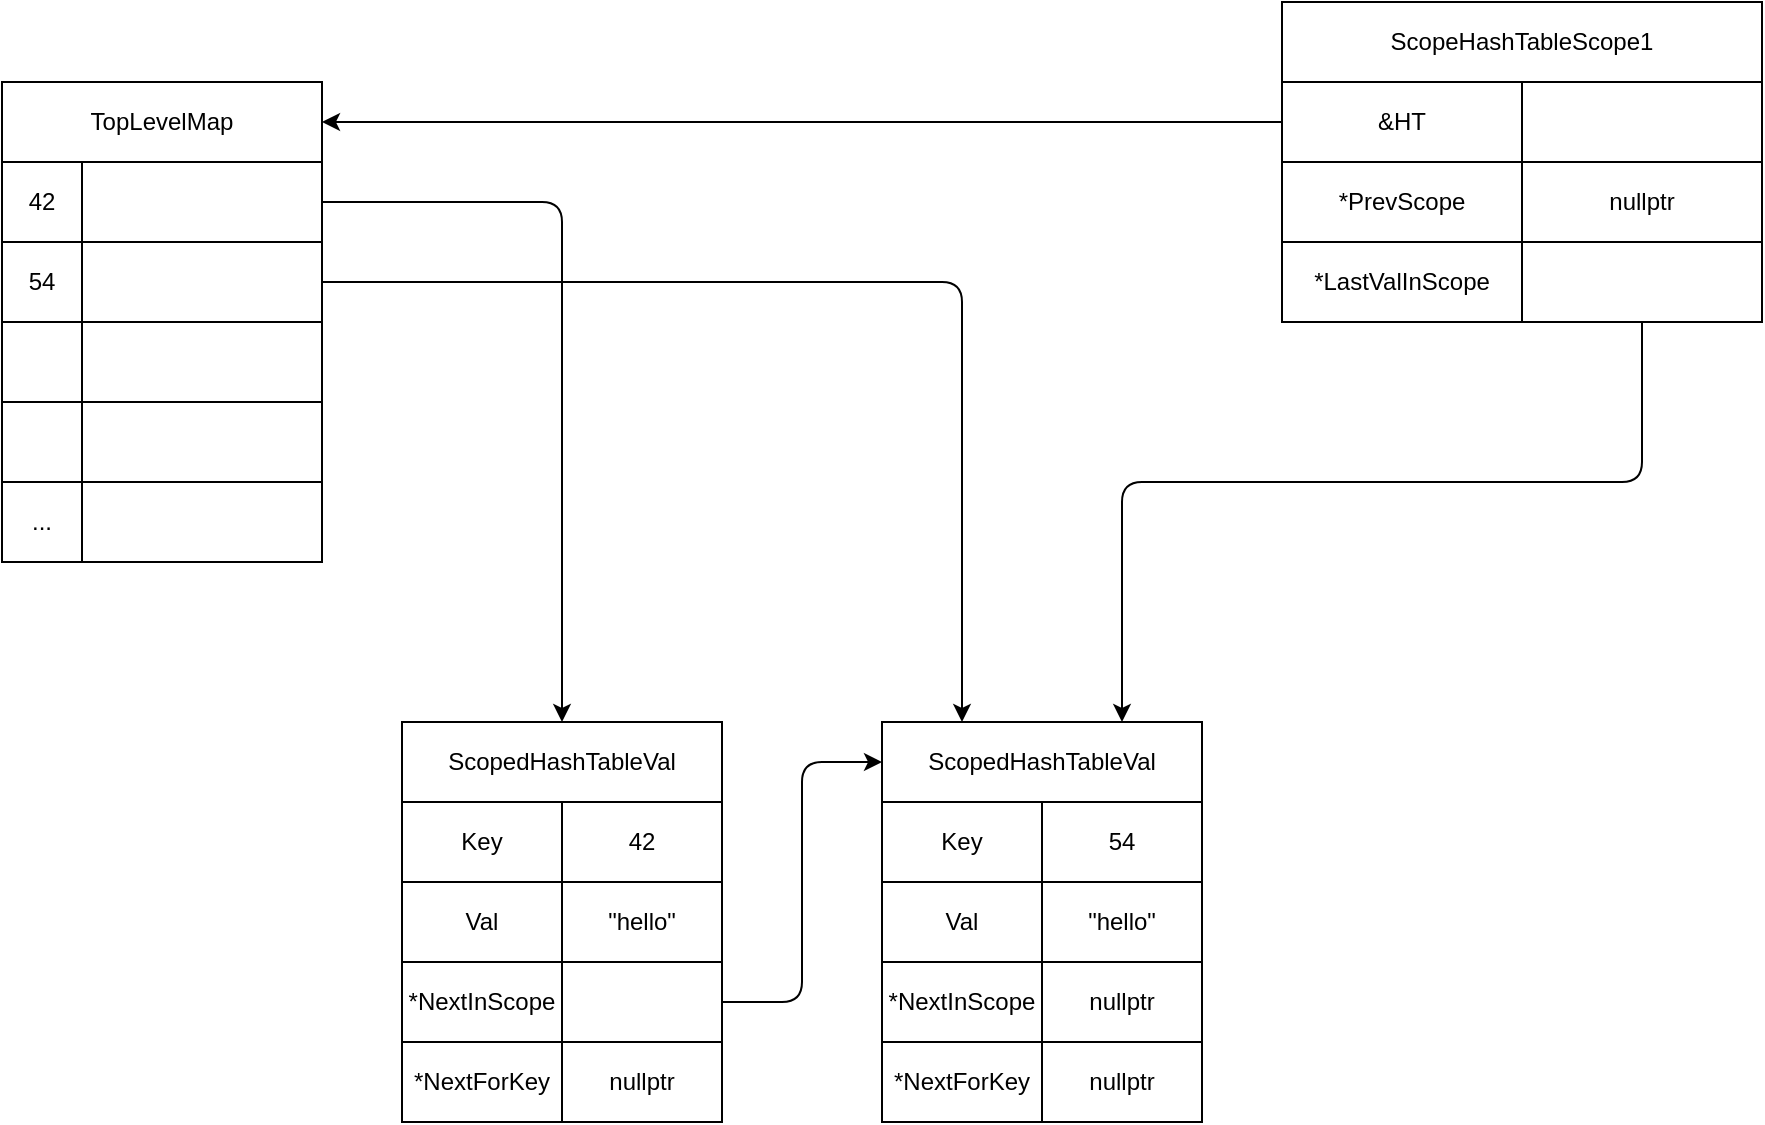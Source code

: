 <mxfile>
    <diagram id="8yjgvmoBTGL8WgVHHjGS" name="Page-1">
        <mxGraphModel dx="2120" dy="851" grid="1" gridSize="10" guides="1" tooltips="1" connect="1" arrows="1" fold="1" page="1" pageScale="1" pageWidth="850" pageHeight="1100" math="0" shadow="0">
            <root>
                <mxCell id="0"/>
                <mxCell id="1" parent="0"/>
                <mxCell id="5" value="TopLevelMap" style="rounded=0;whiteSpace=wrap;html=1;" vertex="1" parent="1">
                    <mxGeometry x="-120" y="160" width="160" height="40" as="geometry"/>
                </mxCell>
                <mxCell id="7" value="42" style="rounded=0;whiteSpace=wrap;html=1;" vertex="1" parent="1">
                    <mxGeometry x="-120" y="200" width="40" height="40" as="geometry"/>
                </mxCell>
                <mxCell id="8" value="54" style="rounded=0;whiteSpace=wrap;html=1;" vertex="1" parent="1">
                    <mxGeometry x="-120" y="240" width="40" height="40" as="geometry"/>
                </mxCell>
                <mxCell id="9" value="" style="rounded=0;whiteSpace=wrap;html=1;" vertex="1" parent="1">
                    <mxGeometry x="-120" y="280" width="40" height="40" as="geometry"/>
                </mxCell>
                <mxCell id="10" value="" style="rounded=0;whiteSpace=wrap;html=1;" vertex="1" parent="1">
                    <mxGeometry x="-120" y="320" width="40" height="40" as="geometry"/>
                </mxCell>
                <mxCell id="11" value="..." style="rounded=0;whiteSpace=wrap;html=1;" vertex="1" parent="1">
                    <mxGeometry x="-120" y="360" width="40" height="40" as="geometry"/>
                </mxCell>
                <mxCell id="13" value="" style="rounded=0;whiteSpace=wrap;html=1;" vertex="1" parent="1">
                    <mxGeometry x="-80" y="200" width="120" height="40" as="geometry"/>
                </mxCell>
                <mxCell id="14" value="" style="rounded=0;whiteSpace=wrap;html=1;" vertex="1" parent="1">
                    <mxGeometry x="-80" y="240" width="120" height="40" as="geometry"/>
                </mxCell>
                <mxCell id="15" value="" style="rounded=0;whiteSpace=wrap;html=1;" vertex="1" parent="1">
                    <mxGeometry x="-80" y="280" width="120" height="40" as="geometry"/>
                </mxCell>
                <mxCell id="16" value="" style="rounded=0;whiteSpace=wrap;html=1;" vertex="1" parent="1">
                    <mxGeometry x="-80" y="320" width="120" height="40" as="geometry"/>
                </mxCell>
                <mxCell id="17" value="" style="rounded=0;whiteSpace=wrap;html=1;" vertex="1" parent="1">
                    <mxGeometry x="-80" y="360" width="120" height="40" as="geometry"/>
                </mxCell>
                <mxCell id="18" value="ScopeHashTableScope1" style="rounded=0;whiteSpace=wrap;html=1;" vertex="1" parent="1">
                    <mxGeometry x="520" y="120" width="240" height="40" as="geometry"/>
                </mxCell>
                <mxCell id="22" value="&amp;amp;HT" style="rounded=0;whiteSpace=wrap;html=1;" vertex="1" parent="1">
                    <mxGeometry x="520" y="160" width="120" height="40" as="geometry"/>
                </mxCell>
                <mxCell id="23" value="*PrevScope" style="rounded=0;whiteSpace=wrap;html=1;" vertex="1" parent="1">
                    <mxGeometry x="520" y="200" width="120" height="40" as="geometry"/>
                </mxCell>
                <mxCell id="24" value="*LastValInScope" style="rounded=0;whiteSpace=wrap;html=1;" vertex="1" parent="1">
                    <mxGeometry x="520" y="240" width="120" height="40" as="geometry"/>
                </mxCell>
                <mxCell id="33" value="ScopedHashTableVal" style="rounded=0;whiteSpace=wrap;html=1;" vertex="1" parent="1">
                    <mxGeometry x="80" y="480" width="160" height="40" as="geometry"/>
                </mxCell>
                <mxCell id="34" value="Key" style="rounded=0;whiteSpace=wrap;html=1;" vertex="1" parent="1">
                    <mxGeometry x="80" y="520" width="80" height="40" as="geometry"/>
                </mxCell>
                <mxCell id="35" value="42" style="rounded=0;whiteSpace=wrap;html=1;" vertex="1" parent="1">
                    <mxGeometry x="160" y="520" width="80" height="40" as="geometry"/>
                </mxCell>
                <mxCell id="36" value="Val" style="rounded=0;whiteSpace=wrap;html=1;" vertex="1" parent="1">
                    <mxGeometry x="80" y="560" width="80" height="40" as="geometry"/>
                </mxCell>
                <mxCell id="37" value="&quot;hello&quot;" style="rounded=0;whiteSpace=wrap;html=1;" vertex="1" parent="1">
                    <mxGeometry x="160" y="560" width="80" height="40" as="geometry"/>
                </mxCell>
                <mxCell id="38" value="*NextInScope" style="rounded=0;whiteSpace=wrap;html=1;" vertex="1" parent="1">
                    <mxGeometry x="80" y="600" width="80" height="40" as="geometry"/>
                </mxCell>
                <mxCell id="39" value="*NextForKey" style="rounded=0;whiteSpace=wrap;html=1;" vertex="1" parent="1">
                    <mxGeometry x="80" y="640" width="80" height="40" as="geometry"/>
                </mxCell>
                <mxCell id="40" value="" style="rounded=0;whiteSpace=wrap;html=1;" vertex="1" parent="1">
                    <mxGeometry x="160" y="600" width="80" height="40" as="geometry"/>
                </mxCell>
                <mxCell id="41" value="nullptr" style="rounded=0;whiteSpace=wrap;html=1;" vertex="1" parent="1">
                    <mxGeometry x="160" y="640" width="80" height="40" as="geometry"/>
                </mxCell>
                <mxCell id="42" value="ScopedHashTableVal" style="rounded=0;whiteSpace=wrap;html=1;" vertex="1" parent="1">
                    <mxGeometry x="320" y="480" width="160" height="40" as="geometry"/>
                </mxCell>
                <mxCell id="43" value="Key" style="rounded=0;whiteSpace=wrap;html=1;" vertex="1" parent="1">
                    <mxGeometry x="320" y="520" width="80" height="40" as="geometry"/>
                </mxCell>
                <mxCell id="44" value="54" style="rounded=0;whiteSpace=wrap;html=1;" vertex="1" parent="1">
                    <mxGeometry x="400" y="520" width="80" height="40" as="geometry"/>
                </mxCell>
                <mxCell id="45" value="Val" style="rounded=0;whiteSpace=wrap;html=1;" vertex="1" parent="1">
                    <mxGeometry x="320" y="560" width="80" height="40" as="geometry"/>
                </mxCell>
                <mxCell id="46" value="&quot;hello&quot;" style="rounded=0;whiteSpace=wrap;html=1;" vertex="1" parent="1">
                    <mxGeometry x="400" y="560" width="80" height="40" as="geometry"/>
                </mxCell>
                <mxCell id="47" value="*NextInScope" style="rounded=0;whiteSpace=wrap;html=1;" vertex="1" parent="1">
                    <mxGeometry x="320" y="600" width="80" height="40" as="geometry"/>
                </mxCell>
                <mxCell id="48" value="*NextForKey" style="rounded=0;whiteSpace=wrap;html=1;" vertex="1" parent="1">
                    <mxGeometry x="320" y="640" width="80" height="40" as="geometry"/>
                </mxCell>
                <mxCell id="49" value="nullptr" style="rounded=0;whiteSpace=wrap;html=1;" vertex="1" parent="1">
                    <mxGeometry x="400" y="600" width="80" height="40" as="geometry"/>
                </mxCell>
                <mxCell id="50" value="nullptr" style="rounded=0;whiteSpace=wrap;html=1;" vertex="1" parent="1">
                    <mxGeometry x="400" y="640" width="80" height="40" as="geometry"/>
                </mxCell>
                <mxCell id="51" value="" style="rounded=0;whiteSpace=wrap;html=1;" vertex="1" parent="1">
                    <mxGeometry x="640" y="160" width="120" height="40" as="geometry"/>
                </mxCell>
                <mxCell id="52" value="nullptr" style="rounded=0;whiteSpace=wrap;html=1;" vertex="1" parent="1">
                    <mxGeometry x="640" y="200" width="120" height="40" as="geometry"/>
                </mxCell>
                <mxCell id="53" value="" style="rounded=0;whiteSpace=wrap;html=1;" vertex="1" parent="1">
                    <mxGeometry x="640" y="240" width="120" height="40" as="geometry"/>
                </mxCell>
                <mxCell id="55" value="" style="endArrow=classic;html=1;exitX=0;exitY=0.5;exitDx=0;exitDy=0;entryX=1;entryY=0.5;entryDx=0;entryDy=0;" edge="1" parent="1" source="22" target="5">
                    <mxGeometry width="50" height="50" relative="1" as="geometry">
                        <mxPoint x="200" y="180" as="sourcePoint"/>
                        <mxPoint x="250" y="130" as="targetPoint"/>
                    </mxGeometry>
                </mxCell>
                <mxCell id="57" value="" style="endArrow=classic;html=1;exitX=1;exitY=0.5;exitDx=0;exitDy=0;entryX=0;entryY=0.5;entryDx=0;entryDy=0;" edge="1" parent="1" source="40" target="42">
                    <mxGeometry width="50" height="50" relative="1" as="geometry">
                        <mxPoint x="270" y="620" as="sourcePoint"/>
                        <mxPoint x="320" y="570" as="targetPoint"/>
                        <Array as="points">
                            <mxPoint x="280" y="620"/>
                            <mxPoint x="280" y="560"/>
                            <mxPoint x="280" y="500"/>
                        </Array>
                    </mxGeometry>
                </mxCell>
                <mxCell id="58" value="" style="endArrow=classic;html=1;exitX=1;exitY=0.5;exitDx=0;exitDy=0;entryX=0.5;entryY=0;entryDx=0;entryDy=0;" edge="1" parent="1" source="13" target="33">
                    <mxGeometry width="50" height="50" relative="1" as="geometry">
                        <mxPoint x="110" y="310" as="sourcePoint"/>
                        <mxPoint x="160" y="260" as="targetPoint"/>
                        <Array as="points">
                            <mxPoint x="160" y="220"/>
                        </Array>
                    </mxGeometry>
                </mxCell>
                <mxCell id="59" value="" style="endArrow=classic;html=1;entryX=0.25;entryY=0;entryDx=0;entryDy=0;" edge="1" parent="1" target="42">
                    <mxGeometry width="50" height="50" relative="1" as="geometry">
                        <mxPoint x="40" y="260" as="sourcePoint"/>
                        <mxPoint x="150" y="240" as="targetPoint"/>
                        <Array as="points">
                            <mxPoint x="360" y="260"/>
                        </Array>
                    </mxGeometry>
                </mxCell>
                <mxCell id="60" value="" style="endArrow=classic;html=1;exitX=0.5;exitY=1;exitDx=0;exitDy=0;entryX=0.75;entryY=0;entryDx=0;entryDy=0;entryPerimeter=0;" edge="1" parent="1" source="53" target="42">
                    <mxGeometry width="50" height="50" relative="1" as="geometry">
                        <mxPoint x="620" y="450" as="sourcePoint"/>
                        <mxPoint x="440" y="470" as="targetPoint"/>
                        <Array as="points">
                            <mxPoint x="700" y="360"/>
                            <mxPoint x="440" y="360"/>
                        </Array>
                    </mxGeometry>
                </mxCell>
            </root>
        </mxGraphModel>
    </diagram>
    <diagram id="X2vLc_NS1NUMdYIofDld" name="Page-2">
        <mxGraphModel dx="2332" dy="993" grid="1" gridSize="10" guides="1" tooltips="1" connect="1" arrows="1" fold="1" page="1" pageScale="1" pageWidth="850" pageHeight="1100" math="0" shadow="0">
            <root>
                <mxCell id="0"/>
                <mxCell id="1" parent="0"/>
                <mxCell id="wLhEQEGFOrdvgPBFNDfV-1" value="TopLevelMap" style="rounded=0;whiteSpace=wrap;html=1;" vertex="1" parent="1">
                    <mxGeometry x="-120" y="160" width="160" height="40" as="geometry"/>
                </mxCell>
                <mxCell id="wLhEQEGFOrdvgPBFNDfV-2" value="42" style="rounded=0;whiteSpace=wrap;html=1;" vertex="1" parent="1">
                    <mxGeometry x="-120" y="200" width="40" height="40" as="geometry"/>
                </mxCell>
                <mxCell id="wLhEQEGFOrdvgPBFNDfV-3" value="54" style="rounded=0;whiteSpace=wrap;html=1;" vertex="1" parent="1">
                    <mxGeometry x="-120" y="240" width="40" height="40" as="geometry"/>
                </mxCell>
                <mxCell id="wLhEQEGFOrdvgPBFNDfV-4" value="" style="rounded=0;whiteSpace=wrap;html=1;" vertex="1" parent="1">
                    <mxGeometry x="-120" y="280" width="40" height="40" as="geometry"/>
                </mxCell>
                <mxCell id="wLhEQEGFOrdvgPBFNDfV-5" value="" style="rounded=0;whiteSpace=wrap;html=1;" vertex="1" parent="1">
                    <mxGeometry x="-120" y="320" width="40" height="40" as="geometry"/>
                </mxCell>
                <mxCell id="wLhEQEGFOrdvgPBFNDfV-6" value="..." style="rounded=0;whiteSpace=wrap;html=1;" vertex="1" parent="1">
                    <mxGeometry x="-120" y="360" width="40" height="40" as="geometry"/>
                </mxCell>
                <mxCell id="wLhEQEGFOrdvgPBFNDfV-7" value="" style="rounded=0;whiteSpace=wrap;html=1;" vertex="1" parent="1">
                    <mxGeometry x="-80" y="200" width="120" height="40" as="geometry"/>
                </mxCell>
                <mxCell id="wLhEQEGFOrdvgPBFNDfV-8" value="" style="rounded=0;whiteSpace=wrap;html=1;" vertex="1" parent="1">
                    <mxGeometry x="-80" y="240" width="120" height="40" as="geometry"/>
                </mxCell>
                <mxCell id="wLhEQEGFOrdvgPBFNDfV-9" value="" style="rounded=0;whiteSpace=wrap;html=1;" vertex="1" parent="1">
                    <mxGeometry x="-80" y="280" width="120" height="40" as="geometry"/>
                </mxCell>
                <mxCell id="wLhEQEGFOrdvgPBFNDfV-10" value="" style="rounded=0;whiteSpace=wrap;html=1;" vertex="1" parent="1">
                    <mxGeometry x="-80" y="320" width="120" height="40" as="geometry"/>
                </mxCell>
                <mxCell id="wLhEQEGFOrdvgPBFNDfV-11" value="" style="rounded=0;whiteSpace=wrap;html=1;" vertex="1" parent="1">
                    <mxGeometry x="-80" y="360" width="120" height="40" as="geometry"/>
                </mxCell>
                <mxCell id="wLhEQEGFOrdvgPBFNDfV-12" value="ScopeHashTableScope1" style="rounded=0;whiteSpace=wrap;html=1;" vertex="1" parent="1">
                    <mxGeometry x="520" y="120" width="240" height="40" as="geometry"/>
                </mxCell>
                <mxCell id="wLhEQEGFOrdvgPBFNDfV-13" value="&amp;amp;HT" style="rounded=0;whiteSpace=wrap;html=1;" vertex="1" parent="1">
                    <mxGeometry x="520" y="160" width="120" height="40" as="geometry"/>
                </mxCell>
                <mxCell id="wLhEQEGFOrdvgPBFNDfV-14" value="*PrevScope" style="rounded=0;whiteSpace=wrap;html=1;" vertex="1" parent="1">
                    <mxGeometry x="520" y="200" width="120" height="40" as="geometry"/>
                </mxCell>
                <mxCell id="wLhEQEGFOrdvgPBFNDfV-15" value="*LastValInScope" style="rounded=0;whiteSpace=wrap;html=1;" vertex="1" parent="1">
                    <mxGeometry x="520" y="240" width="120" height="40" as="geometry"/>
                </mxCell>
                <mxCell id="wLhEQEGFOrdvgPBFNDfV-16" value="ScopedHashTableVal" style="rounded=0;whiteSpace=wrap;html=1;" vertex="1" parent="1">
                    <mxGeometry x="80" y="480" width="160" height="40" as="geometry"/>
                </mxCell>
                <mxCell id="wLhEQEGFOrdvgPBFNDfV-17" value="Key" style="rounded=0;whiteSpace=wrap;html=1;" vertex="1" parent="1">
                    <mxGeometry x="80" y="520" width="80" height="40" as="geometry"/>
                </mxCell>
                <mxCell id="wLhEQEGFOrdvgPBFNDfV-18" value="42" style="rounded=0;whiteSpace=wrap;html=1;" vertex="1" parent="1">
                    <mxGeometry x="160" y="520" width="80" height="40" as="geometry"/>
                </mxCell>
                <mxCell id="wLhEQEGFOrdvgPBFNDfV-19" value="Val" style="rounded=0;whiteSpace=wrap;html=1;" vertex="1" parent="1">
                    <mxGeometry x="80" y="560" width="80" height="40" as="geometry"/>
                </mxCell>
                <mxCell id="wLhEQEGFOrdvgPBFNDfV-20" value="&quot;hello&quot;" style="rounded=0;whiteSpace=wrap;html=1;" vertex="1" parent="1">
                    <mxGeometry x="160" y="560" width="80" height="40" as="geometry"/>
                </mxCell>
                <mxCell id="wLhEQEGFOrdvgPBFNDfV-21" value="*NextInScope" style="rounded=0;whiteSpace=wrap;html=1;" vertex="1" parent="1">
                    <mxGeometry x="80" y="600" width="80" height="40" as="geometry"/>
                </mxCell>
                <mxCell id="wLhEQEGFOrdvgPBFNDfV-22" value="*NextForKey" style="rounded=0;whiteSpace=wrap;html=1;" vertex="1" parent="1">
                    <mxGeometry x="80" y="640" width="80" height="40" as="geometry"/>
                </mxCell>
                <mxCell id="wLhEQEGFOrdvgPBFNDfV-23" value="" style="rounded=0;whiteSpace=wrap;html=1;" vertex="1" parent="1">
                    <mxGeometry x="160" y="600" width="80" height="40" as="geometry"/>
                </mxCell>
                <mxCell id="wLhEQEGFOrdvgPBFNDfV-24" value="nullptr" style="rounded=0;whiteSpace=wrap;html=1;" vertex="1" parent="1">
                    <mxGeometry x="160" y="640" width="80" height="40" as="geometry"/>
                </mxCell>
                <mxCell id="wLhEQEGFOrdvgPBFNDfV-25" value="ScopedHashTableVal" style="rounded=0;whiteSpace=wrap;html=1;" vertex="1" parent="1">
                    <mxGeometry x="320" y="480" width="160" height="40" as="geometry"/>
                </mxCell>
                <mxCell id="wLhEQEGFOrdvgPBFNDfV-26" value="Key" style="rounded=0;whiteSpace=wrap;html=1;" vertex="1" parent="1">
                    <mxGeometry x="320" y="520" width="80" height="40" as="geometry"/>
                </mxCell>
                <mxCell id="wLhEQEGFOrdvgPBFNDfV-27" value="54" style="rounded=0;whiteSpace=wrap;html=1;" vertex="1" parent="1">
                    <mxGeometry x="400" y="520" width="80" height="40" as="geometry"/>
                </mxCell>
                <mxCell id="wLhEQEGFOrdvgPBFNDfV-28" value="Val" style="rounded=0;whiteSpace=wrap;html=1;" vertex="1" parent="1">
                    <mxGeometry x="320" y="560" width="80" height="40" as="geometry"/>
                </mxCell>
                <mxCell id="wLhEQEGFOrdvgPBFNDfV-29" value="&quot;hello&quot;" style="rounded=0;whiteSpace=wrap;html=1;" vertex="1" parent="1">
                    <mxGeometry x="400" y="560" width="80" height="40" as="geometry"/>
                </mxCell>
                <mxCell id="wLhEQEGFOrdvgPBFNDfV-30" value="*NextInScope" style="rounded=0;whiteSpace=wrap;html=1;" vertex="1" parent="1">
                    <mxGeometry x="320" y="600" width="80" height="40" as="geometry"/>
                </mxCell>
                <mxCell id="wLhEQEGFOrdvgPBFNDfV-31" value="*NextForKey" style="rounded=0;whiteSpace=wrap;html=1;" vertex="1" parent="1">
                    <mxGeometry x="320" y="640" width="80" height="40" as="geometry"/>
                </mxCell>
                <mxCell id="wLhEQEGFOrdvgPBFNDfV-32" value="nullptr" style="rounded=0;whiteSpace=wrap;html=1;" vertex="1" parent="1">
                    <mxGeometry x="400" y="600" width="80" height="40" as="geometry"/>
                </mxCell>
                <mxCell id="wLhEQEGFOrdvgPBFNDfV-33" value="nullptr" style="rounded=0;whiteSpace=wrap;html=1;" vertex="1" parent="1">
                    <mxGeometry x="400" y="640" width="80" height="40" as="geometry"/>
                </mxCell>
                <mxCell id="wLhEQEGFOrdvgPBFNDfV-34" value="" style="rounded=0;whiteSpace=wrap;html=1;" vertex="1" parent="1">
                    <mxGeometry x="640" y="160" width="120" height="40" as="geometry"/>
                </mxCell>
                <mxCell id="wLhEQEGFOrdvgPBFNDfV-35" value="nullptr" style="rounded=0;whiteSpace=wrap;html=1;" vertex="1" parent="1">
                    <mxGeometry x="640" y="200" width="120" height="40" as="geometry"/>
                </mxCell>
                <mxCell id="wLhEQEGFOrdvgPBFNDfV-36" value="" style="rounded=0;whiteSpace=wrap;html=1;" vertex="1" parent="1">
                    <mxGeometry x="640" y="240" width="120" height="40" as="geometry"/>
                </mxCell>
                <mxCell id="wLhEQEGFOrdvgPBFNDfV-37" value="" style="endArrow=classic;html=1;exitX=0;exitY=0.5;exitDx=0;exitDy=0;entryX=1;entryY=0.5;entryDx=0;entryDy=0;" edge="1" parent="1" source="wLhEQEGFOrdvgPBFNDfV-13" target="wLhEQEGFOrdvgPBFNDfV-1">
                    <mxGeometry width="50" height="50" relative="1" as="geometry">
                        <mxPoint x="200" y="180" as="sourcePoint"/>
                        <mxPoint x="250" y="130" as="targetPoint"/>
                    </mxGeometry>
                </mxCell>
                <mxCell id="wLhEQEGFOrdvgPBFNDfV-38" value="" style="endArrow=classic;html=1;exitX=1;exitY=0.5;exitDx=0;exitDy=0;entryX=0;entryY=0.5;entryDx=0;entryDy=0;" edge="1" parent="1" source="wLhEQEGFOrdvgPBFNDfV-23" target="wLhEQEGFOrdvgPBFNDfV-25">
                    <mxGeometry width="50" height="50" relative="1" as="geometry">
                        <mxPoint x="270" y="620" as="sourcePoint"/>
                        <mxPoint x="320" y="570" as="targetPoint"/>
                        <Array as="points">
                            <mxPoint x="280" y="620"/>
                            <mxPoint x="280" y="560"/>
                            <mxPoint x="280" y="500"/>
                        </Array>
                    </mxGeometry>
                </mxCell>
                <mxCell id="wLhEQEGFOrdvgPBFNDfV-39" value="" style="endArrow=classic;html=1;exitX=1;exitY=0.5;exitDx=0;exitDy=0;entryX=0.5;entryY=0;entryDx=0;entryDy=0;" edge="1" parent="1" source="wLhEQEGFOrdvgPBFNDfV-7" target="wLhEQEGFOrdvgPBFNDfV-16">
                    <mxGeometry width="50" height="50" relative="1" as="geometry">
                        <mxPoint x="110" y="310" as="sourcePoint"/>
                        <mxPoint x="160" y="260" as="targetPoint"/>
                        <Array as="points">
                            <mxPoint x="160" y="220"/>
                        </Array>
                    </mxGeometry>
                </mxCell>
                <mxCell id="wLhEQEGFOrdvgPBFNDfV-40" value="" style="endArrow=classic;html=1;entryX=0.25;entryY=0;entryDx=0;entryDy=0;" edge="1" parent="1" target="wLhEQEGFOrdvgPBFNDfV-25">
                    <mxGeometry width="50" height="50" relative="1" as="geometry">
                        <mxPoint x="40" y="260" as="sourcePoint"/>
                        <mxPoint x="150" y="240" as="targetPoint"/>
                        <Array as="points">
                            <mxPoint x="360" y="260"/>
                        </Array>
                    </mxGeometry>
                </mxCell>
                <mxCell id="wLhEQEGFOrdvgPBFNDfV-41" value="" style="endArrow=classic;html=1;exitX=0.5;exitY=1;exitDx=0;exitDy=0;entryX=0.75;entryY=0;entryDx=0;entryDy=0;entryPerimeter=0;" edge="1" parent="1" source="wLhEQEGFOrdvgPBFNDfV-36" target="wLhEQEGFOrdvgPBFNDfV-25">
                    <mxGeometry width="50" height="50" relative="1" as="geometry">
                        <mxPoint x="620" y="450" as="sourcePoint"/>
                        <mxPoint x="440" y="470" as="targetPoint"/>
                        <Array as="points">
                            <mxPoint x="700" y="360"/>
                            <mxPoint x="440" y="360"/>
                        </Array>
                    </mxGeometry>
                </mxCell>
            </root>
        </mxGraphModel>
    </diagram>
</mxfile>